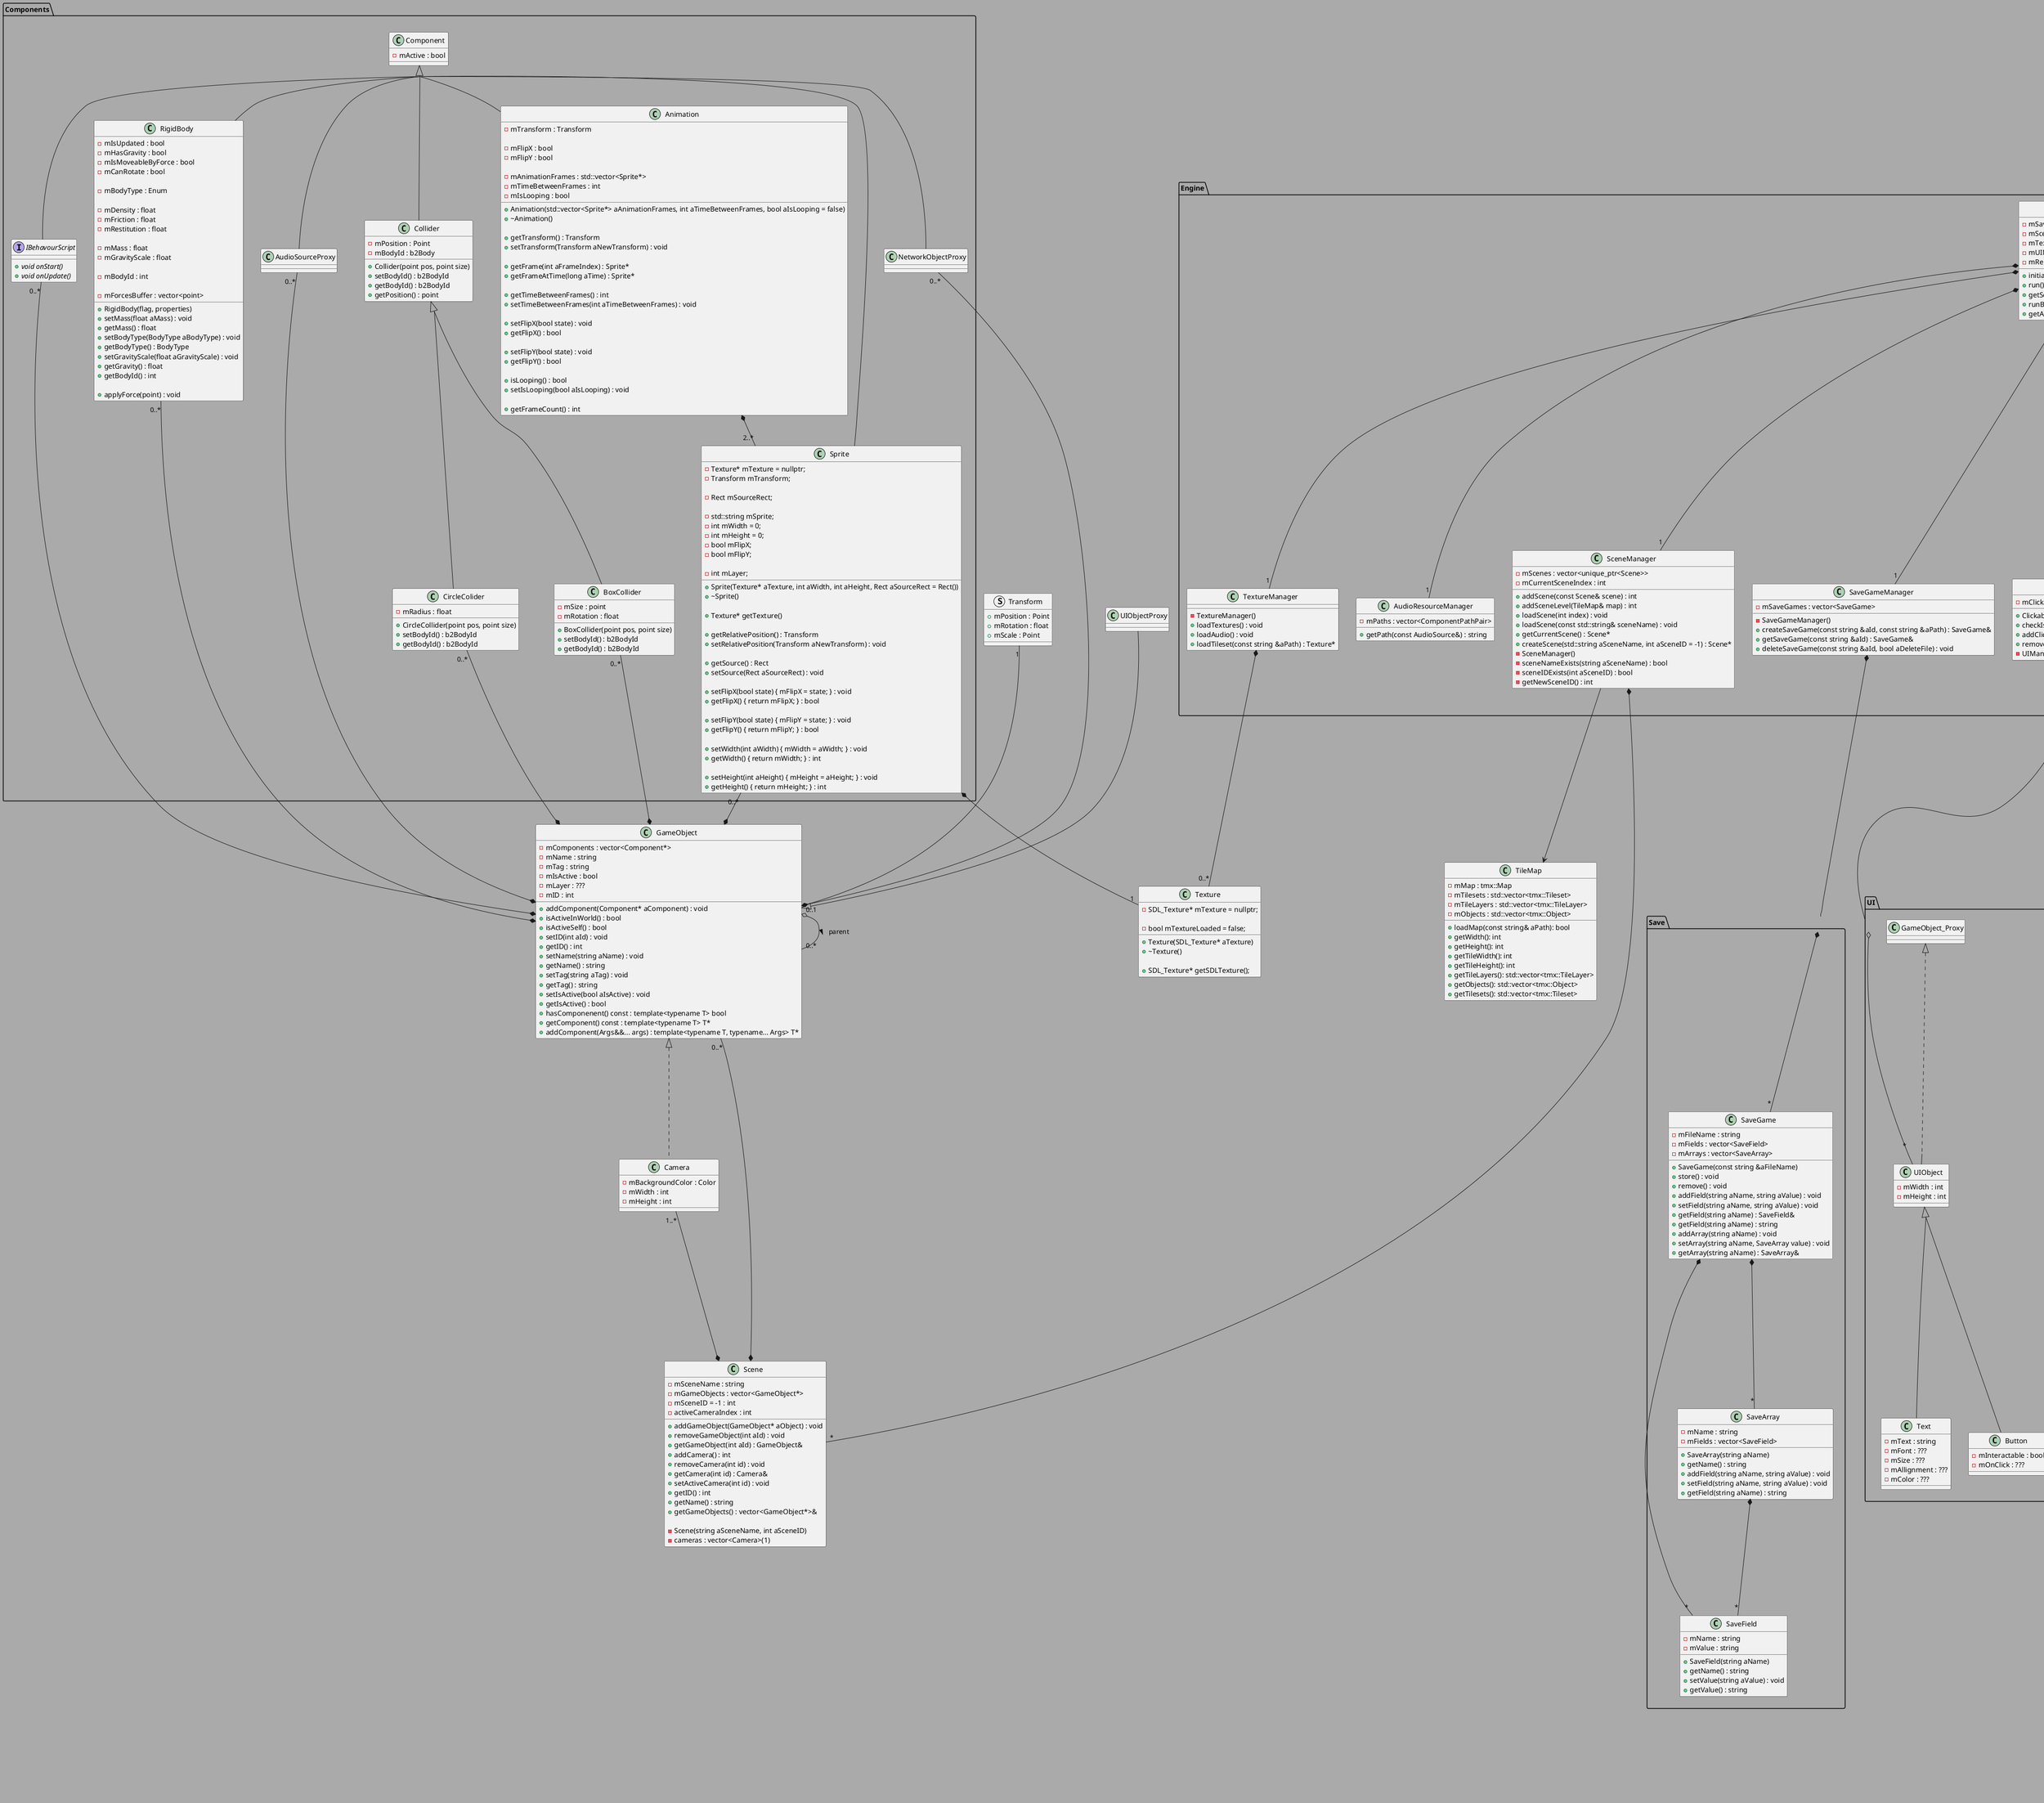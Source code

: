 @startuml classDiagram

' skinparam linetype ortho
skinparam groupInheritance 2
skinparam backgroundColor #AAAAAA

package Components{

class Component{
    - mActive : bool

}

class AudioSourceProxy implements Component{}

class NetworkObjectProxy implements Component{}

class Sprite implements Component{
    + Sprite(Texture* aTexture, int aWidth, int aHeight, Rect aSourceRect = Rect())
    + ~Sprite()

    + Texture* getTexture()

    + getRelativePosition() : Transform 
    + setRelativePosition(Transform aNewTransform) : void 

    + getSource() : Rect 
    + setSource(Rect aSourceRect) : void

    +  setFlipX(bool state) { mFlipX = state; } : void
    +  getFlipX() { return mFlipX; } : bool

    +  setFlipY(bool state) { mFlipY = state; } : void
    +  getFlipY() { return mFlipY; } : bool

    +  setWidth(int aWidth) { mWidth = aWidth; } : void
    +  getWidth() { return mWidth; } : int

    +  setHeight(int aHeight) { mHeight = aHeight; } : void
    +  getHeight() { return mHeight; } : int

    - Texture* mTexture = nullptr;
    - Transform mTransform;

    - Rect mSourceRect;

    - std::string mSprite;
    - int mWidth = 0;
    - int mHeight = 0;
    - bool mFlipX;
    - bool mFlipY;

    - int mLayer;
}

class Animation implements Component{
    + Animation(std::vector<Sprite*> aAnimationFrames, int aTimeBetweenFrames, bool aIsLooping = false)
    + ~Animation()

    + getTransform() : Transform 
    + setTransform(Transform aNewTransform) : void 

    + getFrame(int aFrameIndex) : Sprite* 
    + getFrameAtTime(long aTime) : Sprite* 

    + getTimeBetweenFrames() : int 
    + setTimeBetweenFrames(int aTimeBetweenFrames) : void 

    + setFlipX(bool state) : void 
    + getFlipX() : bool 

    + setFlipY(bool state) : void 
    + getFlipY() : bool 

    + isLooping() : bool 
    + setIsLooping(bool aIsLooping) : void 

    + getFrameCount() : int 

    - mTransform : Transform 

    - mFlipX : bool 
    - mFlipY : bool 

    - mAnimationFrames : std::vector<Sprite*> 
    - mTimeBetweenFrames : int 
    - mIsLooping : bool 
}

class Collider implements Component{
    + Collider(point pos, point size)
    + setBodyId() : b2BodyId
    + getBodyId() : b2BodyId
    + getPosition() : point

    ' Relative to position of GameObject
    - mPosition : Point 
    - mBodyId : b2Body

    
}

class CircleColider implements Collider{
    + CircleCollider(point pos, point size)
    + setBodyId() : b2BodyId
    + getBodyId() : b2BodyId

    ' Position is middle of circle
    - mRadius : float 
}

class BoxCollider implements Collider{
    + BoxCollider(point pos, point size)
    + setBodyId() : b2BodyId
    + getBodyId() : b2BodyId

    ' Position is middle of box
    - mSize : point
    - mRotation : float
}

class RigidBody implements Component{
    + RigidBody(flag, properties)
    + setMass(float aMass) : void
    + getMass() : float
    + setBodyType(BodyType aBodyType) : void
    + getBodyType() : BodyType
    + setGravityScale(float aGravityScale) : void
    + getGravity() : float
    + getBodyId() : int

    + applyForce(point) : void

    ' SETTERS AND GETTERS FOR MEMBERS
    - mIsUpdated : bool
    - mHasGravity : bool
    - mIsMoveableByForce : bool
    - mCanRotate : bool

    - mBodyType : Enum 

    - mDensity : float
    - mFriction : float
    - mRestitution : float

    - mMass : float
    - mGravityScale : float

    - mBodyId : int

    - mForcesBuffer : vector<point>
}

interface IBehavourScript implements Component{
    + {abstract} void onStart()
    + {abstract} void onUpdate()
}

}

class GameObject{
    + addComponent(Component* aComponent) : void
    + isActiveInWorld() : bool
    + isActiveSelf() : bool
    + setID(int aId) : void
    + getID() : int
    + setName(string aName) : void
    + getName() : string
    + setTag(string aTag) : void
    + getTag() : string
    + setIsActive(bool aIsActive) : void
    + getIsActive() : bool
    + hasComponenent() const : template<typename T> bool
    + getComponent() const : template<typename T> T*
    + addComponent(Args&&... args) : template<typename T, typename... Args> T*

    - mComponents : vector<Component*>
    - mName : string
    - mTag : string
    - mIsActive : bool
    - mLayer : ???
    - mID : int
}

struct Transform{
    + mPosition : Point
    + mRotation : float
    + mScale : Point
 }

package Physics{
class PhysicsEngine {

    + updateReferences(vector<GameObject*>&) : void
    + update() : void
    + setSubStep() : void
    + getSubStep() : int
    + executeCollisionScripts(vector<int>) : void
    + getBody(int bodyID) : GameObject

    - GameObjects : vector<GameObject*>
    - step : float
    - subStep : int

}

class BodyProxy {
    + BodyProxy(GameObject&)
    + defineBodyType() : void
    + getBodyFlags() : struct
    + getBodyProperties() : struct
    + getBodyType() : enum
    + getPosition() : point
    + getSize() : point


    - mPosition : point
    - mSize : point

    - mHasGravity : bool
    - mIsMoveableByForce : bool
    - mCanRotate : bool

    - mBodyType : Enum 

    - mDensity : float
    - mFriction : float
    - mRestitution : float

    - mMass : float
    - mGravityScale : float

}

class World {

    + World(b2Vec2 Gravity)

    + executeWorldStep(float step, int subStep) : void
    + reset() : void

    + createBody(BodyProxy& bodyProxy) : b2BoxId
    + updateBody(b2BodyId bodyID, BodyProxy&) : void
    + applyForce(b2BodyId bodyID, point force): void

    + setPosition(b2BodyId bodyID, point pos) : void
    + setGravity(point gravity) : void

    + getPosition(b2BodyId bodyID) : point
    + getGravity() : point

    + checkContactEvent() : vector<int>

    - mWorldID : b2worldId
}

}

package Save{
class SaveGame {
    - mFileName : string
    - mFields : vector<SaveField>
    - mArrays : vector<SaveArray>
    + SaveGame(const string &aFileName)
    + store() : void
    + remove() : void
    + addField(string aName, string aValue) : void
    + setField(string aName, string aValue) : void
    + getField(string aName) : SaveField&
    + getField(string aName) : string
    + addArray(string aName) : void
    + setArray(string aName, SaveArray value) : void
    + getArray(string aName) : SaveArray&
}

class SaveField {
    - mName : string
    - mValue : string
    + SaveField(string aName)
    + getName() : string
    + setValue(string aValue) : void
    + getValue() : string
}

class SaveArray {
    - mName : string
    - mFields : vector<SaveField>
    + SaveArray(string aName)
    + getName() : string
    + addField(string aName, string aValue) : void
    + setField(string aName, string aValue) : void
    + getField(string aName) : string
}

SaveGame *-- "*" SaveField
SaveGame *-- "*" SaveArray
SaveArray *-- "*" SaveField
}

class Scene {
    + addGameObject(GameObject* aObject) : void
    + removeGameObject(int aId) : void
    + getGameObject(int aId) : GameObject&
    + addCamera() : int
    + removeCamera(int id) : void
    + getCamera(int id) : Camera&
    + setActiveCamera(int id) : void
    + getID() : int
    + getName() : string
    + getGameObjects() : vector<GameObject*>& 

    - Scene(string aSceneName, int aSceneID)
    - mSceneName : string
    - mGameObjects : vector<GameObject*>
    - mSceneID = -1 : int
    - activeCameraIndex : int
    - cameras : vector<Camera>(1)
}

package Engine{

class EngineBravo {
    + initialize() : void
    + run() : void
    + getSceneManager() : SceneManager&
    + runBehaviourScripts() : void
    + getAudioManager() : AudioManager&

    - mSaveGameManager : SaveGameManager 
    - mSceneManager : SceneManager
    - mTextureManager : TextureManager
    - mUIManager : UIManager
    - mRenderer : Renderer
}

class TextureManager {
    - TextureManager()
    + loadTextures() : void
    + loadAudio() : void
    + loadTileset(const string &aPath) : Texture*
}

class AudioResourceManager {
    - mPaths : vector<ComponentPathPair>
    + getPath(const AudioSource&) : string
}

class SceneManager {
    + addScene(const Scene& scene) : int
    + addSceneLevel(TileMap& map) : int
    + loadScene(int index) : void
    + loadScene(const std::string& sceneName) : void
    + getCurrentScene() : Scene*
    + createScene(std::string aSceneName, int aSceneID = -1) : Scene*
    - SceneManager()
    - sceneNameExists(string aSceneName) : bool
    - sceneIDExists(int aSceneID) : bool
    - getNewSceneID() : int
    - mScenes : vector<unique_ptr<Scene>>
    - mCurrentSceneIndex : int
}

class SaveGameManager {
    - SaveGameManager()
    + createSaveGame(const string &aId, const string &aPath) : SaveGame&
    + getSaveGame(const string &aId) : SaveGame&
    + deleteSaveGame(const string &aId, bool aDeleteFile) : void
    - mSaveGames : vector<SaveGame> 
}


class UIManager {
    - mClickableButtons : vector<UIObject&>
    + ClickableButtonPressed() : bool
    + checkIsClickableButton() : bool
    + addClickableButton((UIObject& aButton)) : void
    + removeClickableButton(std::string ID) : void
    - UIManager()
}

class NetworkManager {
    
    
    + void startServer()
    + void startClient()
    + void startHost()
    + void shutdown()


    - mIsServer : bool
    - mIsClient : bool
    - mIsHost : bool
    - mConnectedClients : List<NetworkClient>
    - mTickRate : int
    - mDefaultPlayerPrefab : GameObject&
    - mEnableSceneManagement : bool
}

class PhysicsManager {
    + PhysicsManager()

    + startPhysicsEngine() : void
}

class RenderSystem{
    + RenderSystem()

    + render(Scene* aScene) : void 

    + getRenderer() : Renderer& 
    + getWindow() : Window& 

    - renderSprite(GameObject* aGameObject, Sprite* aSprite) : void 
    - renderAnimation(GameObject* aGameObject, Animation* aAnimation) : void 

    - mRenderer : std::unique_ptr<Renderer> 
    - mWindow : std::unique_ptr<Window> 

    - WindowWidth : int 
    - WindowHeight : int 

    - mBackgroundColor : Color 
}

class AudioManager {
    - mGameObjects : vector<reference_wrapper<GameObject>>
    + AudioManager()
    + play(const AudioSource&) : void
    + stop(const AudioSource&) : void
    + wake() : void
    + getFacade() : IAudioFacade&
    + addSound(const GameObject&) : void
    + removeSound(const GameObject&) : void
}

' note right of AudioManager
'     The mGameObjects with references to GameObjects that have AudioSource components stays update by the EngineBravo. it calls the addSound and removeSound functions every cycle.
' end note
EngineBravo *-- "1" SceneManager
EngineBravo *-- "1" SaveGameManager
EngineBravo *-- "1" UIManager
EngineBravo *-- "1" TextureManager
EngineBravo *-- "0..1" NetworkManager 
EngineBravo *-- "1" PhysicsManager
EngineBravo *-- "1" RenderSystem
EngineBravo *-- "1" AudioManager
EngineBravo *-- "1" AudioResourceManager

}


class Camera implements GameObject{
    - mBackgroundColor : Color
    ' Width and Height are rendered area in Game Units
    - mWidth : int
    - mHeight : int

}

class Texture {
    + Texture(SDL_Texture* aTexture)
    + ~Texture()

    + SDL_Texture* getSDLTexture();

    - SDL_Texture* mTexture = nullptr;

    - bool mTextureLoaded = false;
}


class TileMap {
    + loadMap(const string& aPath): bool
    + getWidth(): int
    + getHeight(): int
    + getTileWidth(): int
    + getTileHeight(): int
    + getTileLayers(): std::vector<tmx::TileLayer>
    + getObjects(): std::vector<tmx::Object>
    + getTilesets(): std::vector<tmx::Tileset>

    - mMap : tmx::Map
    - mTilesets : std::vector<tmx::Tileset>
    - mTileLayers : std::vector<tmx::TileLayer>
    - mObjects : std::vector<tmx::Object>
}

package UI{
class UIObject implements GameObject_Proxy{
    - mWidth : int
    - mHeight : int
}

class Button implements UIObject{
    - mInteractable : bool
    - mOnClick : ???
}

class Text implements UIObject{
    - mText : string
    - mFont : ???
    - mSize : ???
    - mAllignment : ???
    - mColor : ???
}

class GameObject_Proxy{}
}

package Audio{
    class Component_Proxy {}

class AudioSource implements Component_Proxy{
    - mFileName : string
    - mPlayOnAwake : bool
    - mLoop : bool
    - mVolume : int
    - mXDirection : int
    - minXDirection : const static int
    - maxXDirection : const static int
    - mMaxVelocity : const static int
    - mXVelocity : int
    + AudioSource(string aPath, bool aIsMusic=false)
    + play(bool aLooping) : void
    + stop() : void 

    + setPlayOnWake(bool aValue) : void
    + getPlayOnWake() : bool
    + setLooping(bool aLooping) : void
    + getLooping() : bool
    + setVolume(unsigned aVolume) : void
    + getVolume() : unsigned
    + setXDirection(int aXDirection) : void
    + getXDirection() : int
    + setXVelocity(int aXVelocity) : void
    + getXVelocity() : int
}

' note right of AudioSource
'     The direction and velocity members are their own units, they are not related to the game's units
' end note

' note left of AudioSource
'     mPlayOnWake indicates whether the audio source should be played when a new scene is loaded
' end note

interface IAudioFacade {
    + addSound(string path) : void
    + playSound(string aPath, int aLooping, unsigned aVolume, int aDirection, int aVelocity) : void
    + addMusic(string path) : void
    + playMusic() : void
    + stopMusic() : void
}

class ComponentPathPair {
    - mComponent : const AudioSource&
    - mPath : const string
}

class MixerFacade implements IAudioFacade {
    - mChannelCount : const unsigned
    - mLastUsedChannel : unsigned
    - findAvailableChannel() : int
}

' note left of MixerFacade
'     mLastUsedChannel is used to keep track of the last channel used
' end note

class MixerContainer {
    // string is the path
    - mSfx : unordered_map<string, Mix_Chunk>
    - mMusic : Mix_Music
    + addSound(string aPath, Mix_Chunk aSound) : void
    + getSound(string aIndex) : Mix_Chunk*
    + addMusic(Mix_Music aMusic) : void
    + getMusic() : Mix_Music*
    + clear() : void
}

' note left of MixerContainer
'     The string key in mSfx is the path to the sound effect
' end note

MixerFacade *-- MixerContainer

}

package global{
class Input{}

class Time{}

class Debug{}

' struct Point{
'     - x : float
'     - y : float
' }

class Color{
    - r : int
    - g : int
    - b : int
    - a : int
}

class FSConverter {
    + FSConverter(string) : FSConverter
    + getResourcePath(const std::string& resourceName) : string
    - findResourcesFolder() : string
    - executablePath() : string
    - resourceDir : string
}
}

package Rendering{

    interface IWindow{
    + Window(int aWindowWidth, int aWindowHeight)
    + ~Window()

    + getSize() : Vector2 

    + setFullScreen() : void 
    + setFloating() : void 
    + toggleFullFloating() : void 

    + getSDLWindow() : SDL_Window* 

    - mWindow = nullptr : SDL_Window* 
}

class SDLWindow implements IWindow{
    + Window(int aWindowWidth, int aWindowHeight)
    + ~Window()

    + getSize() : Vector2 

    + setFullScreen() : void 
    + setFloating() : void 
    + toggleFullFloating() : void 

    + getSDLWindow() : SDL_Window* 

    - mWindow = nullptr : SDL_Window* 
}

interface IRenderer {
    + Renderer(Window& window)
    + ~Renderer() 

    + clear(Color aColor) : void 
    + show() : void 

    + renderTexture(Texture& aTexture, Rect aSourceRect, Vector2 aLocation, int aWidth, int aHeight, bool aFlipX,
                       bool aFlipY, float aRotation) : void

    + renderSquare(Vector2 aLocation, int aWidth, int aHeight, Color aColor, bool aFill) : void 

    + getSDLRenderer() : SDL_Renderer*& 

    - mRenderer = nullptr : SDL_Renderer* 

}

class SDLRenderer implements IRenderer {
    + Renderer(Window& window)
    + ~Renderer() 

    + clear(Color aColor) : void 
    + show() : void 

    + renderTexture(Texture& aTexture, Rect aSourceRect, Vector2 aLocation, int aWidth, int aHeight, bool aFlipX,
                       bool aFlipY, float aRotation) : void

    + renderSquare(Vector2 aLocation, int aWidth, int aHeight, Color aColor, bool aFill) : void 

    + getSDLRenderer() : SDL_Renderer*& 

    - mRenderer = nullptr : SDL_Renderer* 

}

}

package Networking{
class NetworkObject implements Component_Proxy{
    + spawn() : void
    + despawn() : void
    + getNetworkID(): int

    - mIsOwner: bool
    - mNetworkID: int
}

interface INetworkBehaviour implements IBehavourScript_Proxy{
    + {abstract} void serverRpc()
    + {abstract} void clientRpc()
    + {abstract} void OnNetworkSpawn()
    
}

' Template class for network variables
class NetworkVariable{
    + networkVariable(WritePermission)
    + T Value
    
}

class IBehavourScript_Proxy{}

' Maybe not needed
class NetworkTransform implements Transform_Proxy{
    + UpdateTransform()
    + SyncPosition()
    + Interpolate()
}

class Transform_Proxy{}

class NetworkClient {
    + ConnectToServer()
    + SendGameState()
    + ReceiveGameState()

    - mIsConnected: bool
    - mClientID: int
}

class NetworkServer {
    + HandleClientConnection()
    + ReceiveGameState()
    + SendGameState()
}

class NetworkHost {
    + ActAsClient()
    + ActAsServer()
}

' class NetworkMessage {
'     + Serialize()
'     + Deserialize()
'     + SendMessage()
'     - mMessageType: string
' }

class NetworkSceneManager {
    + LoadScene()
    + SyncScene()
    + UnloadScene()
}

' class NetworkInputManager {
'     + CaptureInput()
'     + SendInput()
'     + ApplyInputPrediction()
' }

' class NetworkReplicationManager {
'     + ReplicateObjectState()
'     + SyncWithClients()
'     + ApplyInterpolation()
' }

' class AuthorityManager {
'     + AssignAuthority()
'     + RequestControl()
'     - mObjectAuthority: string
' }

class INetworkSerializable {
    + {abstract} NetworkSerialize()
    ' + Deserialize()
}

class Component_Proxy{
}

' NetworkManager <-- AuthorityManager

NetworkObject *-- "*" INetworkBehaviour
NetworkObject -- NetworkTransform

INetworkBehaviour <-- NetworkVariable
INetworkBehaviour <-- INetworkSerializable

' NetworkClient --> NetworkInputManager
' NetworkClient --> NetworkMessage
' NetworkClient --> NetworkReplicationManager

' NetworkServer --> NetworkMessage
' NetworkServer --> NetworkReplicationManager


NetworkHost <-- NetworkServer
NetworkHost <-- NetworkClient

' AuthorityManager <-- NetworkObject
NetworkSceneManager *-- "*" NetworkObject

}

NetworkManager *-- Networking

Networking *-- NetworkObject
Networking *-- "0..1"NetworkClient
Networking *-- "0..1"NetworkServer
Networking *-- "0..1"NetworkHost
Networking *-- NetworkSceneManager
Networking *-- "1" NetworkObject

GameObject *-up- "0..*" AudioSourceProxy
GameObject *-up- "0..*" CircleColider
GameObject *-up- "0..*" BoxCollider
GameObject *-up- "0..*" RigidBody
GameObject *-up- "0..*" IBehavourScript
GameObject *-up- "0..*" Sprite
GameObject *-up- "1" Transform
GameObject "0..1" o-- "0..*" GameObject : parent >
GameObject *-- "0..*" NetworkObjectProxy
UIObjectProxy --|> GameObject


Scene *-- "0..*" GameObject
Camera "1..*" --*  Scene

' Save
SaveGameManager *-- Save
Save *-- "*" SaveGame


SceneManager *-- "*" Scene


' UI
UIManager o-- UI
UI o-- "*" UIObject


SceneManager --> TileMap

AudioManager *-- Audio

Audio *--IAudioFacade
Audio <-- ComponentPathPair

TextureManager *-- "0..*" Texture

PhysicsManager *-- Physics
Physics *-- "1" PhysicsEngine

PhysicsEngine *-- "1" World
BodyProxy -left-> PhysicsEngine


' Rendering
RenderSystem *-- Rendering
Rendering *-- "1" IRenderer
Rendering *-- "1" IWindow

Animation  *-- "2..*" Sprite
Sprite *-- "1" Texture


@enduml
